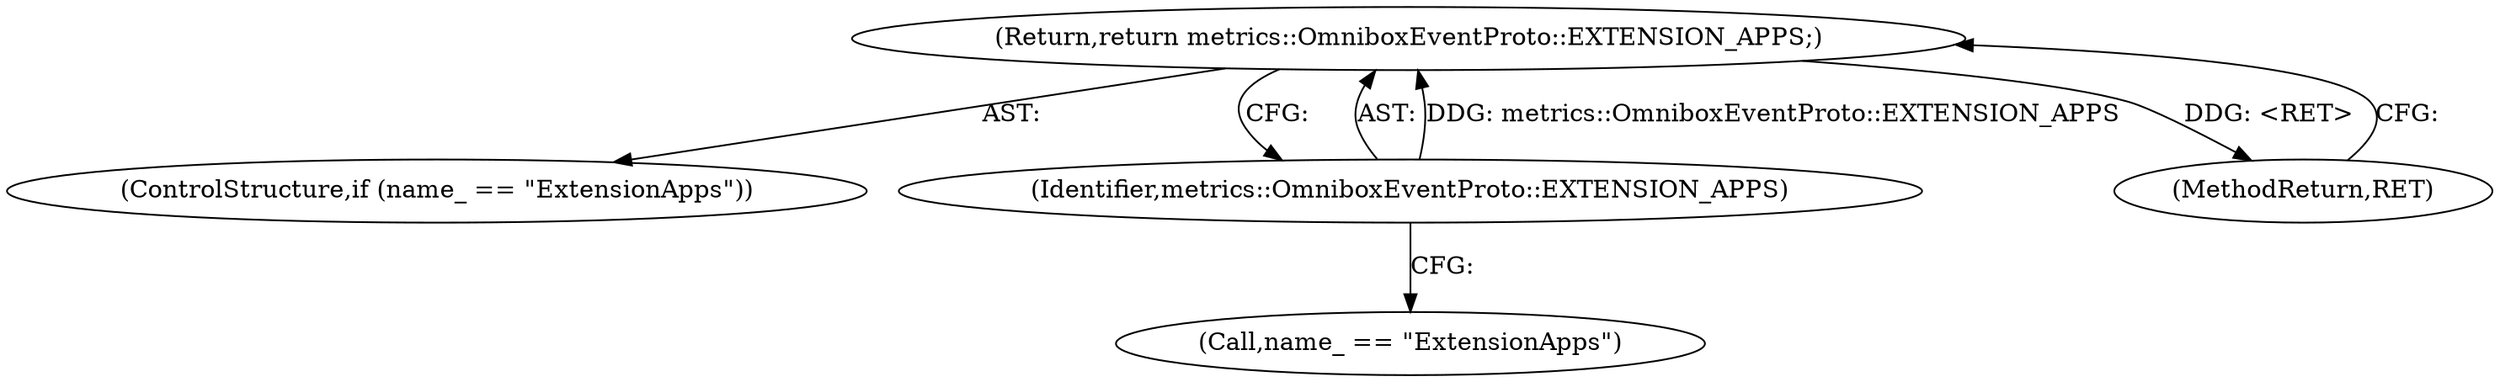 digraph "1_Chrome_30f5bc981921d9c0221c82f38d80bd2d5c86a022_0@del" {
"1000148" [label="(Return,return metrics::OmniboxEventProto::EXTENSION_APPS;)"];
"1000149" [label="(Identifier,metrics::OmniboxEventProto::EXTENSION_APPS)"];
"1000148" [label="(Return,return metrics::OmniboxEventProto::EXTENSION_APPS;)"];
"1000145" [label="(Call,name_ == \"ExtensionApps\")"];
"1000149" [label="(Identifier,metrics::OmniboxEventProto::EXTENSION_APPS)"];
"1000144" [label="(ControlStructure,if (name_ == \"ExtensionApps\"))"];
"1000153" [label="(MethodReturn,RET)"];
"1000148" -> "1000144"  [label="AST: "];
"1000148" -> "1000149"  [label="CFG: "];
"1000149" -> "1000148"  [label="AST: "];
"1000153" -> "1000148"  [label="CFG: "];
"1000148" -> "1000153"  [label="DDG: <RET>"];
"1000149" -> "1000148"  [label="DDG: metrics::OmniboxEventProto::EXTENSION_APPS"];
"1000149" -> "1000145"  [label="CFG: "];
}
